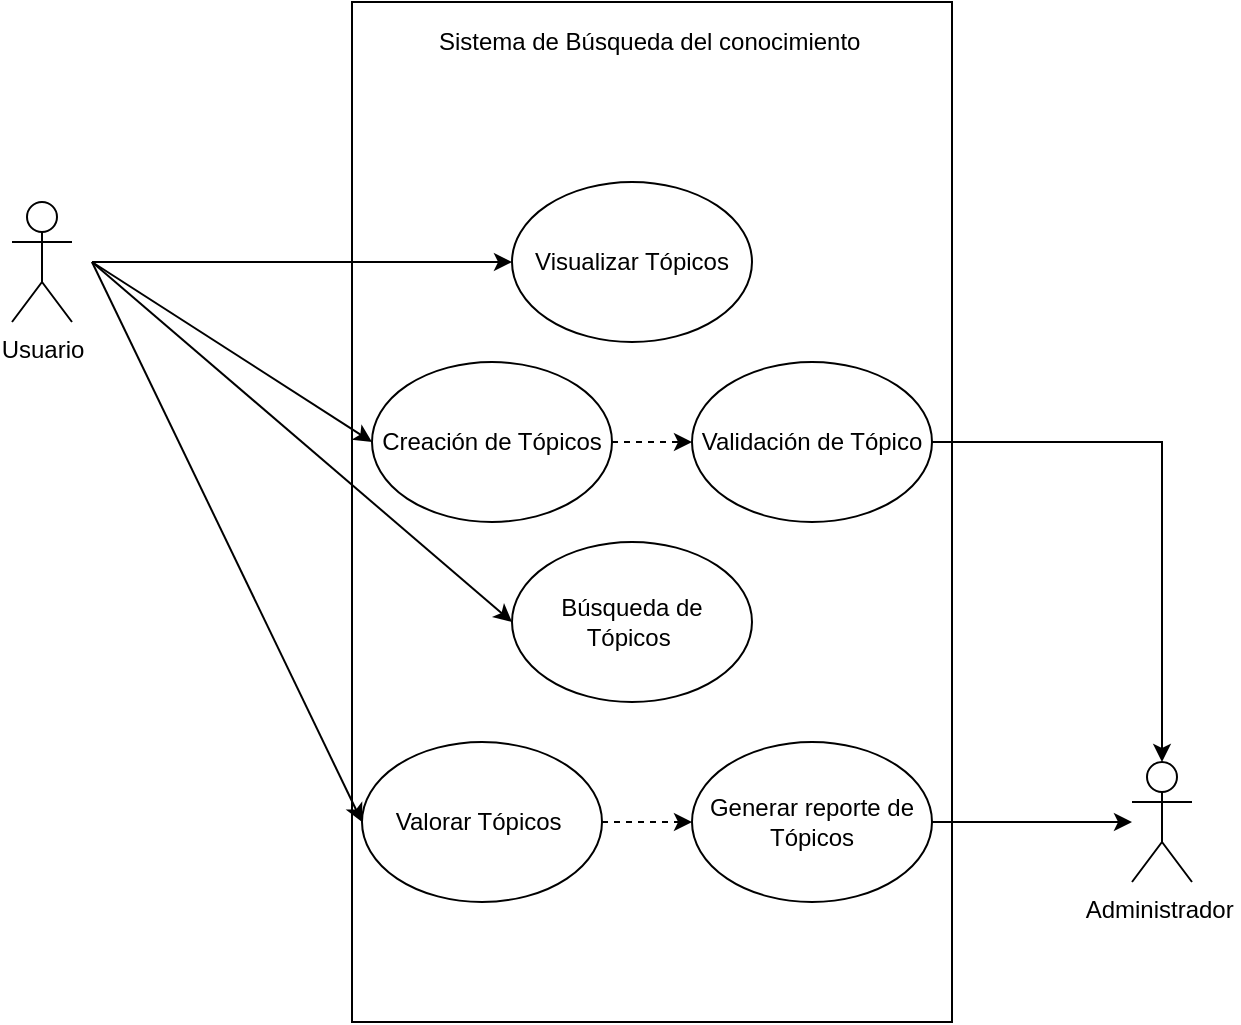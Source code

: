 <mxfile version="14.6.6" type="github"><diagram id="jQVObkJN65OQX_DlKqG1" name="Page-1"><mxGraphModel dx="868" dy="450" grid="1" gridSize="10" guides="1" tooltips="1" connect="1" arrows="1" fold="1" page="1" pageScale="1" pageWidth="850" pageHeight="1100" math="0" shadow="0"><root><mxCell id="0"/><mxCell id="1" parent="0"/><mxCell id="dYUo1NSCeZPbyjeNustm-6" value="" style="rounded=0;whiteSpace=wrap;html=1;" parent="1" vertex="1"><mxGeometry x="300" y="70" width="300" height="510" as="geometry"/></mxCell><mxCell id="dYUo1NSCeZPbyjeNustm-1" value="Usuario" style="shape=umlActor;verticalLabelPosition=bottom;verticalAlign=top;html=1;outlineConnect=0;" parent="1" vertex="1"><mxGeometry x="130" y="170" width="30" height="60" as="geometry"/></mxCell><mxCell id="dYUo1NSCeZPbyjeNustm-2" value="Visualizar Tópicos" style="ellipse;whiteSpace=wrap;html=1;" parent="1" vertex="1"><mxGeometry x="380" y="160" width="120" height="80" as="geometry"/></mxCell><mxCell id="dYUo1NSCeZPbyjeNustm-3" value="" style="endArrow=classic;html=1;entryX=0;entryY=0.5;entryDx=0;entryDy=0;" parent="1" target="dYUo1NSCeZPbyjeNustm-2" edge="1"><mxGeometry width="50" height="50" relative="1" as="geometry"><mxPoint x="170" y="200" as="sourcePoint"/><mxPoint x="360" y="200" as="targetPoint"/></mxGeometry></mxCell><mxCell id="dYUo1NSCeZPbyjeNustm-5" value="Sistema de Búsqueda del conocimiento&amp;nbsp;" style="text;html=1;align=center;verticalAlign=middle;resizable=0;points=[];autosize=1;" parent="1" vertex="1"><mxGeometry x="335" y="80" width="230" height="20" as="geometry"/></mxCell><mxCell id="dYUo1NSCeZPbyjeNustm-23" style="edgeStyle=orthogonalEdgeStyle;rounded=0;orthogonalLoop=1;jettySize=auto;html=1;dashed=1;" parent="1" source="dYUo1NSCeZPbyjeNustm-7" target="dYUo1NSCeZPbyjeNustm-22" edge="1"><mxGeometry relative="1" as="geometry"/></mxCell><mxCell id="dYUo1NSCeZPbyjeNustm-7" value="Creación de Tópicos" style="ellipse;whiteSpace=wrap;html=1;" parent="1" vertex="1"><mxGeometry x="310" y="250" width="120" height="80" as="geometry"/></mxCell><mxCell id="dYUo1NSCeZPbyjeNustm-8" value="Búsqueda de Tópicos&amp;nbsp;" style="ellipse;whiteSpace=wrap;html=1;" parent="1" vertex="1"><mxGeometry x="380" y="340" width="120" height="80" as="geometry"/></mxCell><mxCell id="dYUo1NSCeZPbyjeNustm-9" value="Valorar Tópicos&amp;nbsp;" style="ellipse;whiteSpace=wrap;html=1;" parent="1" vertex="1"><mxGeometry x="305" y="440" width="120" height="80" as="geometry"/></mxCell><mxCell id="dYUo1NSCeZPbyjeNustm-20" style="edgeStyle=orthogonalEdgeStyle;rounded=0;orthogonalLoop=1;jettySize=auto;html=1;" parent="1" source="dYUo1NSCeZPbyjeNustm-10" target="dYUo1NSCeZPbyjeNustm-17" edge="1"><mxGeometry relative="1" as="geometry"/></mxCell><mxCell id="dYUo1NSCeZPbyjeNustm-10" value="Generar reporte de Tópicos" style="ellipse;whiteSpace=wrap;html=1;" parent="1" vertex="1"><mxGeometry x="470" y="440" width="120" height="80" as="geometry"/></mxCell><mxCell id="dYUo1NSCeZPbyjeNustm-11" value="" style="endArrow=classic;html=1;exitX=1;exitY=0.5;exitDx=0;exitDy=0;entryX=0;entryY=0.5;entryDx=0;entryDy=0;dashed=1;" parent="1" source="dYUo1NSCeZPbyjeNustm-9" target="dYUo1NSCeZPbyjeNustm-10" edge="1"><mxGeometry width="50" height="50" relative="1" as="geometry"><mxPoint x="490" y="520" as="sourcePoint"/><mxPoint x="540" y="470" as="targetPoint"/></mxGeometry></mxCell><mxCell id="dYUo1NSCeZPbyjeNustm-12" value="" style="endArrow=classic;html=1;entryX=0;entryY=0.5;entryDx=0;entryDy=0;" parent="1" target="dYUo1NSCeZPbyjeNustm-7" edge="1"><mxGeometry width="50" height="50" relative="1" as="geometry"><mxPoint x="170" y="200" as="sourcePoint"/><mxPoint x="370" y="290" as="targetPoint"/></mxGeometry></mxCell><mxCell id="dYUo1NSCeZPbyjeNustm-15" value="" style="endArrow=classic;html=1;entryX=0;entryY=0.5;entryDx=0;entryDy=0;" parent="1" target="dYUo1NSCeZPbyjeNustm-8" edge="1"><mxGeometry width="50" height="50" relative="1" as="geometry"><mxPoint x="170" y="200" as="sourcePoint"/><mxPoint x="350" y="310" as="targetPoint"/></mxGeometry></mxCell><mxCell id="dYUo1NSCeZPbyjeNustm-16" value="" style="endArrow=classic;html=1;entryX=0;entryY=0.5;entryDx=0;entryDy=0;" parent="1" target="dYUo1NSCeZPbyjeNustm-9" edge="1"><mxGeometry width="50" height="50" relative="1" as="geometry"><mxPoint x="170" y="200" as="sourcePoint"/><mxPoint x="250" y="350" as="targetPoint"/></mxGeometry></mxCell><mxCell id="dYUo1NSCeZPbyjeNustm-17" value="Administrador&amp;nbsp;" style="shape=umlActor;verticalLabelPosition=bottom;verticalAlign=top;html=1;outlineConnect=0;" parent="1" vertex="1"><mxGeometry x="690" y="450" width="30" height="60" as="geometry"/></mxCell><mxCell id="dYUo1NSCeZPbyjeNustm-24" style="edgeStyle=orthogonalEdgeStyle;rounded=0;orthogonalLoop=1;jettySize=auto;html=1;entryX=0.5;entryY=0;entryDx=0;entryDy=0;entryPerimeter=0;" parent="1" source="dYUo1NSCeZPbyjeNustm-22" target="dYUo1NSCeZPbyjeNustm-17" edge="1"><mxGeometry relative="1" as="geometry"><mxPoint x="705" y="290" as="targetPoint"/></mxGeometry></mxCell><mxCell id="dYUo1NSCeZPbyjeNustm-22" value="Validación de Tópico" style="ellipse;whiteSpace=wrap;html=1;" parent="1" vertex="1"><mxGeometry x="470" y="250" width="120" height="80" as="geometry"/></mxCell></root></mxGraphModel></diagram></mxfile>
